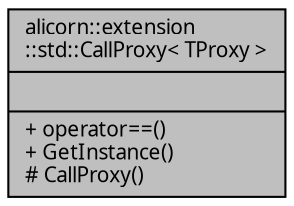 digraph "alicorn::extension::std::CallProxy&lt; TProxy &gt;"
{
 // INTERACTIVE_SVG=YES
  edge [fontname="Verdana",fontsize="10",labelfontname="Verdana",labelfontsize="10"];
  node [fontname="Verdana",fontsize="10",shape=record];
  Node1 [label="{alicorn::extension\l::std::CallProxy\< TProxy \>\n||+ operator==()\l+ GetInstance()\l# CallProxy()\l}",height=0.2,width=0.4,color="black", fillcolor="grey75", style="filled", fontcolor="black"];
}
